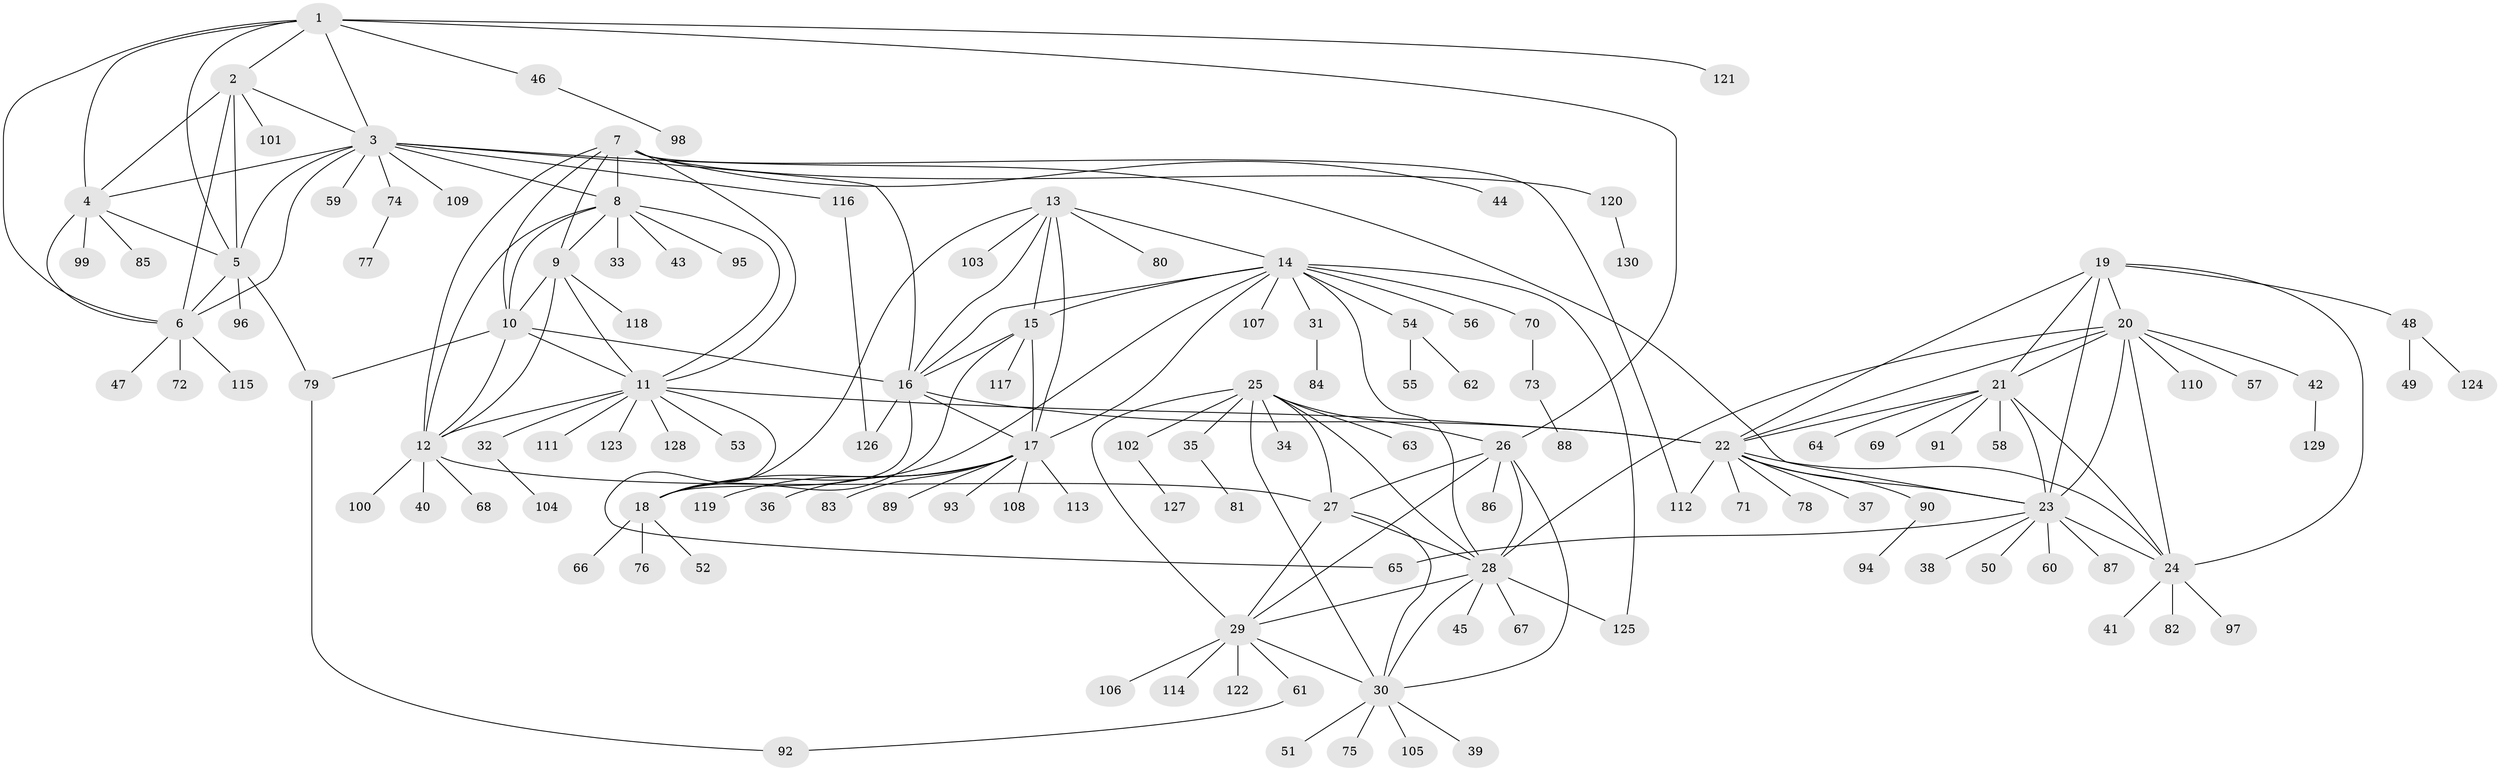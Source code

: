 // Generated by graph-tools (version 1.1) at 2025/02/03/09/25 03:02:32]
// undirected, 130 vertices, 191 edges
graph export_dot {
graph [start="1"]
  node [color=gray90,style=filled];
  1;
  2;
  3;
  4;
  5;
  6;
  7;
  8;
  9;
  10;
  11;
  12;
  13;
  14;
  15;
  16;
  17;
  18;
  19;
  20;
  21;
  22;
  23;
  24;
  25;
  26;
  27;
  28;
  29;
  30;
  31;
  32;
  33;
  34;
  35;
  36;
  37;
  38;
  39;
  40;
  41;
  42;
  43;
  44;
  45;
  46;
  47;
  48;
  49;
  50;
  51;
  52;
  53;
  54;
  55;
  56;
  57;
  58;
  59;
  60;
  61;
  62;
  63;
  64;
  65;
  66;
  67;
  68;
  69;
  70;
  71;
  72;
  73;
  74;
  75;
  76;
  77;
  78;
  79;
  80;
  81;
  82;
  83;
  84;
  85;
  86;
  87;
  88;
  89;
  90;
  91;
  92;
  93;
  94;
  95;
  96;
  97;
  98;
  99;
  100;
  101;
  102;
  103;
  104;
  105;
  106;
  107;
  108;
  109;
  110;
  111;
  112;
  113;
  114;
  115;
  116;
  117;
  118;
  119;
  120;
  121;
  122;
  123;
  124;
  125;
  126;
  127;
  128;
  129;
  130;
  1 -- 2;
  1 -- 3;
  1 -- 4;
  1 -- 5;
  1 -- 6;
  1 -- 26;
  1 -- 46;
  1 -- 121;
  2 -- 3;
  2 -- 4;
  2 -- 5;
  2 -- 6;
  2 -- 101;
  3 -- 4;
  3 -- 5;
  3 -- 6;
  3 -- 8;
  3 -- 16;
  3 -- 23;
  3 -- 59;
  3 -- 74;
  3 -- 109;
  3 -- 116;
  4 -- 5;
  4 -- 6;
  4 -- 85;
  4 -- 99;
  5 -- 6;
  5 -- 79;
  5 -- 96;
  6 -- 47;
  6 -- 72;
  6 -- 115;
  7 -- 8;
  7 -- 9;
  7 -- 10;
  7 -- 11;
  7 -- 12;
  7 -- 44;
  7 -- 112;
  7 -- 120;
  8 -- 9;
  8 -- 10;
  8 -- 11;
  8 -- 12;
  8 -- 33;
  8 -- 43;
  8 -- 95;
  9 -- 10;
  9 -- 11;
  9 -- 12;
  9 -- 118;
  10 -- 11;
  10 -- 12;
  10 -- 16;
  10 -- 79;
  11 -- 12;
  11 -- 22;
  11 -- 32;
  11 -- 53;
  11 -- 65;
  11 -- 111;
  11 -- 123;
  11 -- 128;
  12 -- 27;
  12 -- 40;
  12 -- 68;
  12 -- 100;
  13 -- 14;
  13 -- 15;
  13 -- 16;
  13 -- 17;
  13 -- 18;
  13 -- 80;
  13 -- 103;
  14 -- 15;
  14 -- 16;
  14 -- 17;
  14 -- 18;
  14 -- 28;
  14 -- 31;
  14 -- 54;
  14 -- 56;
  14 -- 70;
  14 -- 107;
  14 -- 125;
  15 -- 16;
  15 -- 17;
  15 -- 18;
  15 -- 117;
  16 -- 17;
  16 -- 18;
  16 -- 22;
  16 -- 126;
  17 -- 18;
  17 -- 36;
  17 -- 83;
  17 -- 89;
  17 -- 93;
  17 -- 108;
  17 -- 113;
  17 -- 119;
  18 -- 52;
  18 -- 66;
  18 -- 76;
  19 -- 20;
  19 -- 21;
  19 -- 22;
  19 -- 23;
  19 -- 24;
  19 -- 48;
  20 -- 21;
  20 -- 22;
  20 -- 23;
  20 -- 24;
  20 -- 28;
  20 -- 42;
  20 -- 57;
  20 -- 110;
  21 -- 22;
  21 -- 23;
  21 -- 24;
  21 -- 58;
  21 -- 64;
  21 -- 69;
  21 -- 91;
  22 -- 23;
  22 -- 24;
  22 -- 37;
  22 -- 71;
  22 -- 78;
  22 -- 90;
  22 -- 112;
  23 -- 24;
  23 -- 38;
  23 -- 50;
  23 -- 60;
  23 -- 65;
  23 -- 87;
  24 -- 41;
  24 -- 82;
  24 -- 97;
  25 -- 26;
  25 -- 27;
  25 -- 28;
  25 -- 29;
  25 -- 30;
  25 -- 34;
  25 -- 35;
  25 -- 63;
  25 -- 102;
  26 -- 27;
  26 -- 28;
  26 -- 29;
  26 -- 30;
  26 -- 86;
  27 -- 28;
  27 -- 29;
  27 -- 30;
  28 -- 29;
  28 -- 30;
  28 -- 45;
  28 -- 67;
  28 -- 125;
  29 -- 30;
  29 -- 61;
  29 -- 106;
  29 -- 114;
  29 -- 122;
  30 -- 39;
  30 -- 51;
  30 -- 75;
  30 -- 105;
  31 -- 84;
  32 -- 104;
  35 -- 81;
  42 -- 129;
  46 -- 98;
  48 -- 49;
  48 -- 124;
  54 -- 55;
  54 -- 62;
  61 -- 92;
  70 -- 73;
  73 -- 88;
  74 -- 77;
  79 -- 92;
  90 -- 94;
  102 -- 127;
  116 -- 126;
  120 -- 130;
}
